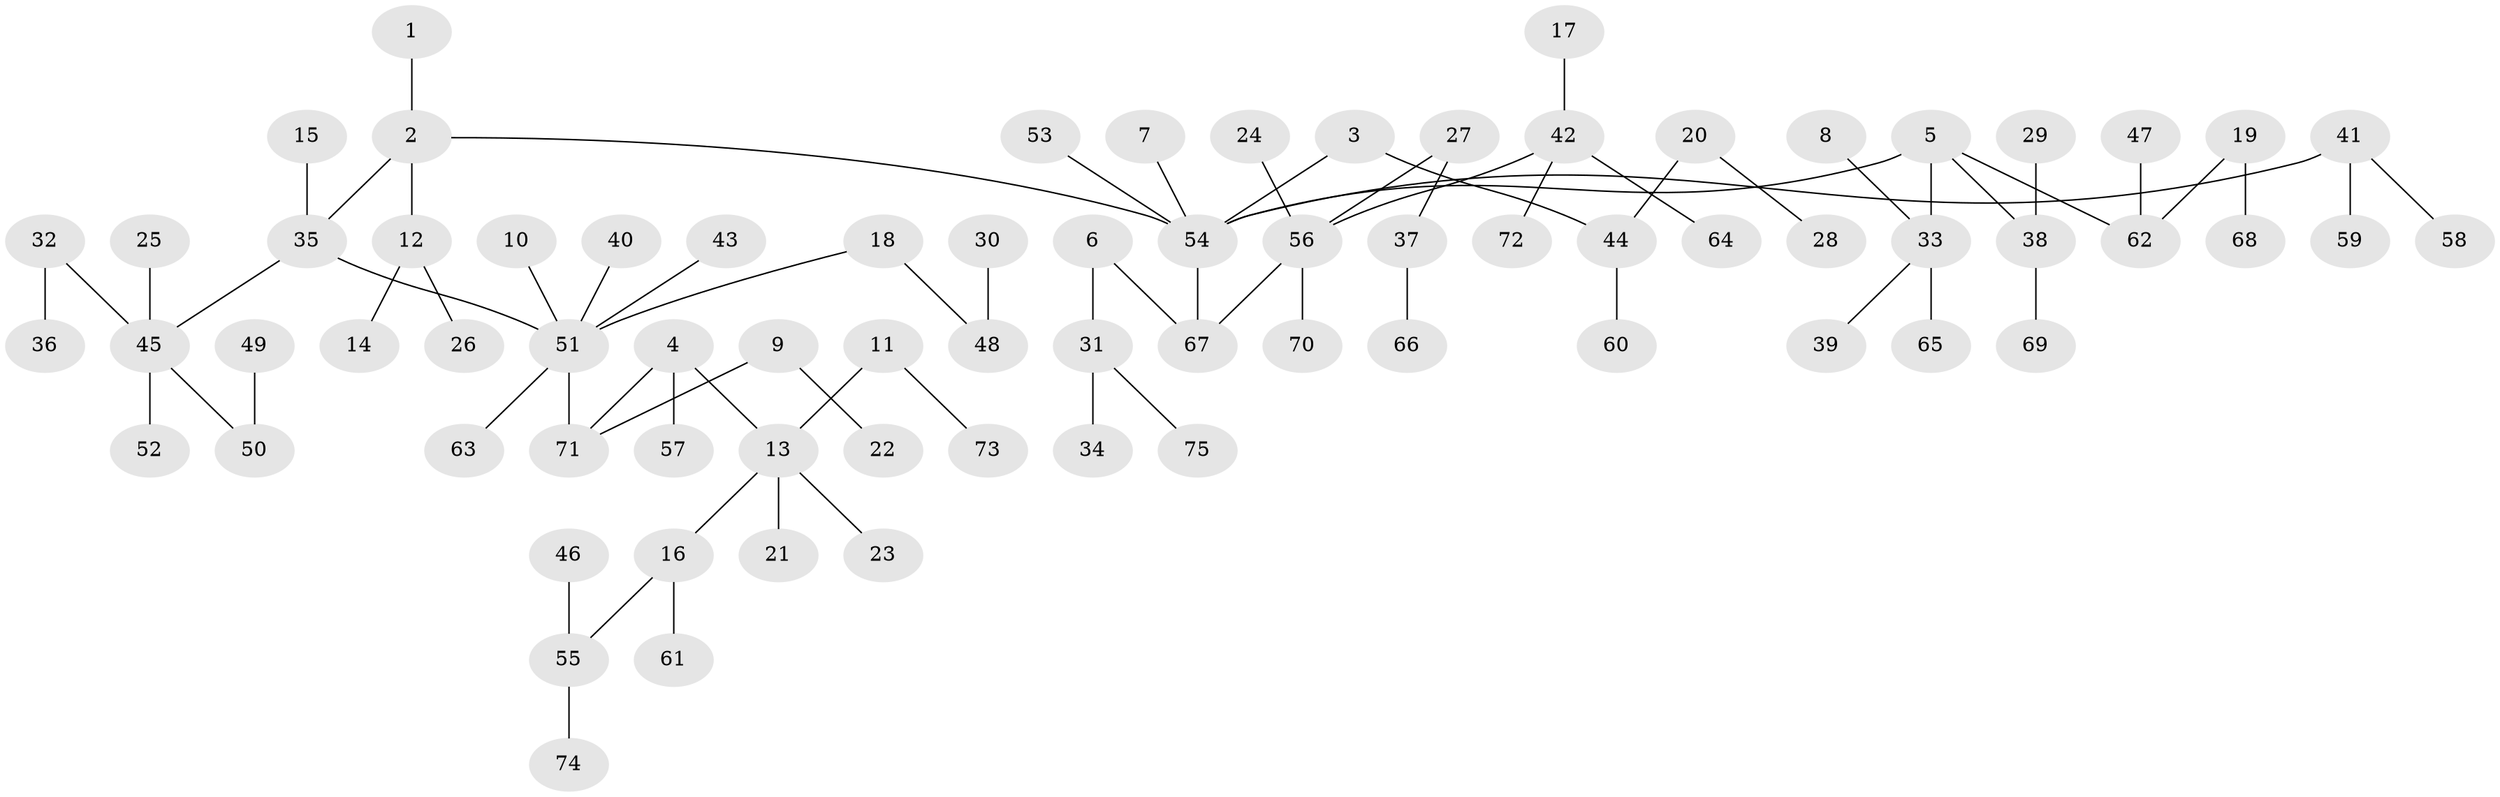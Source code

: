 // original degree distribution, {1: 0.47651006711409394, 4: 0.06040268456375839, 2: 0.30201342281879195, 9: 0.006711409395973154, 5: 0.03355704697986577, 7: 0.013422818791946308, 3: 0.10067114093959731, 6: 0.006711409395973154}
// Generated by graph-tools (version 1.1) at 2025/50/03/09/25 03:50:17]
// undirected, 75 vertices, 74 edges
graph export_dot {
graph [start="1"]
  node [color=gray90,style=filled];
  1;
  2;
  3;
  4;
  5;
  6;
  7;
  8;
  9;
  10;
  11;
  12;
  13;
  14;
  15;
  16;
  17;
  18;
  19;
  20;
  21;
  22;
  23;
  24;
  25;
  26;
  27;
  28;
  29;
  30;
  31;
  32;
  33;
  34;
  35;
  36;
  37;
  38;
  39;
  40;
  41;
  42;
  43;
  44;
  45;
  46;
  47;
  48;
  49;
  50;
  51;
  52;
  53;
  54;
  55;
  56;
  57;
  58;
  59;
  60;
  61;
  62;
  63;
  64;
  65;
  66;
  67;
  68;
  69;
  70;
  71;
  72;
  73;
  74;
  75;
  1 -- 2 [weight=1.0];
  2 -- 12 [weight=1.0];
  2 -- 35 [weight=1.0];
  2 -- 54 [weight=1.0];
  3 -- 44 [weight=1.0];
  3 -- 54 [weight=1.0];
  4 -- 13 [weight=1.0];
  4 -- 57 [weight=1.0];
  4 -- 71 [weight=1.0];
  5 -- 33 [weight=1.0];
  5 -- 38 [weight=1.0];
  5 -- 54 [weight=1.0];
  5 -- 62 [weight=1.0];
  6 -- 31 [weight=1.0];
  6 -- 67 [weight=1.0];
  7 -- 54 [weight=1.0];
  8 -- 33 [weight=1.0];
  9 -- 22 [weight=1.0];
  9 -- 71 [weight=1.0];
  10 -- 51 [weight=1.0];
  11 -- 13 [weight=1.0];
  11 -- 73 [weight=1.0];
  12 -- 14 [weight=1.0];
  12 -- 26 [weight=1.0];
  13 -- 16 [weight=1.0];
  13 -- 21 [weight=1.0];
  13 -- 23 [weight=1.0];
  15 -- 35 [weight=1.0];
  16 -- 55 [weight=1.0];
  16 -- 61 [weight=1.0];
  17 -- 42 [weight=1.0];
  18 -- 48 [weight=1.0];
  18 -- 51 [weight=1.0];
  19 -- 62 [weight=1.0];
  19 -- 68 [weight=1.0];
  20 -- 28 [weight=1.0];
  20 -- 44 [weight=1.0];
  24 -- 56 [weight=1.0];
  25 -- 45 [weight=1.0];
  27 -- 37 [weight=1.0];
  27 -- 56 [weight=1.0];
  29 -- 38 [weight=1.0];
  30 -- 48 [weight=1.0];
  31 -- 34 [weight=1.0];
  31 -- 75 [weight=1.0];
  32 -- 36 [weight=1.0];
  32 -- 45 [weight=1.0];
  33 -- 39 [weight=1.0];
  33 -- 65 [weight=1.0];
  35 -- 45 [weight=1.0];
  35 -- 51 [weight=1.0];
  37 -- 66 [weight=1.0];
  38 -- 69 [weight=1.0];
  40 -- 51 [weight=1.0];
  41 -- 54 [weight=1.0];
  41 -- 58 [weight=1.0];
  41 -- 59 [weight=1.0];
  42 -- 56 [weight=1.0];
  42 -- 64 [weight=1.0];
  42 -- 72 [weight=1.0];
  43 -- 51 [weight=1.0];
  44 -- 60 [weight=1.0];
  45 -- 50 [weight=1.0];
  45 -- 52 [weight=1.0];
  46 -- 55 [weight=1.0];
  47 -- 62 [weight=1.0];
  49 -- 50 [weight=1.0];
  51 -- 63 [weight=1.0];
  51 -- 71 [weight=1.0];
  53 -- 54 [weight=1.0];
  54 -- 67 [weight=1.0];
  55 -- 74 [weight=1.0];
  56 -- 67 [weight=1.0];
  56 -- 70 [weight=1.0];
}

